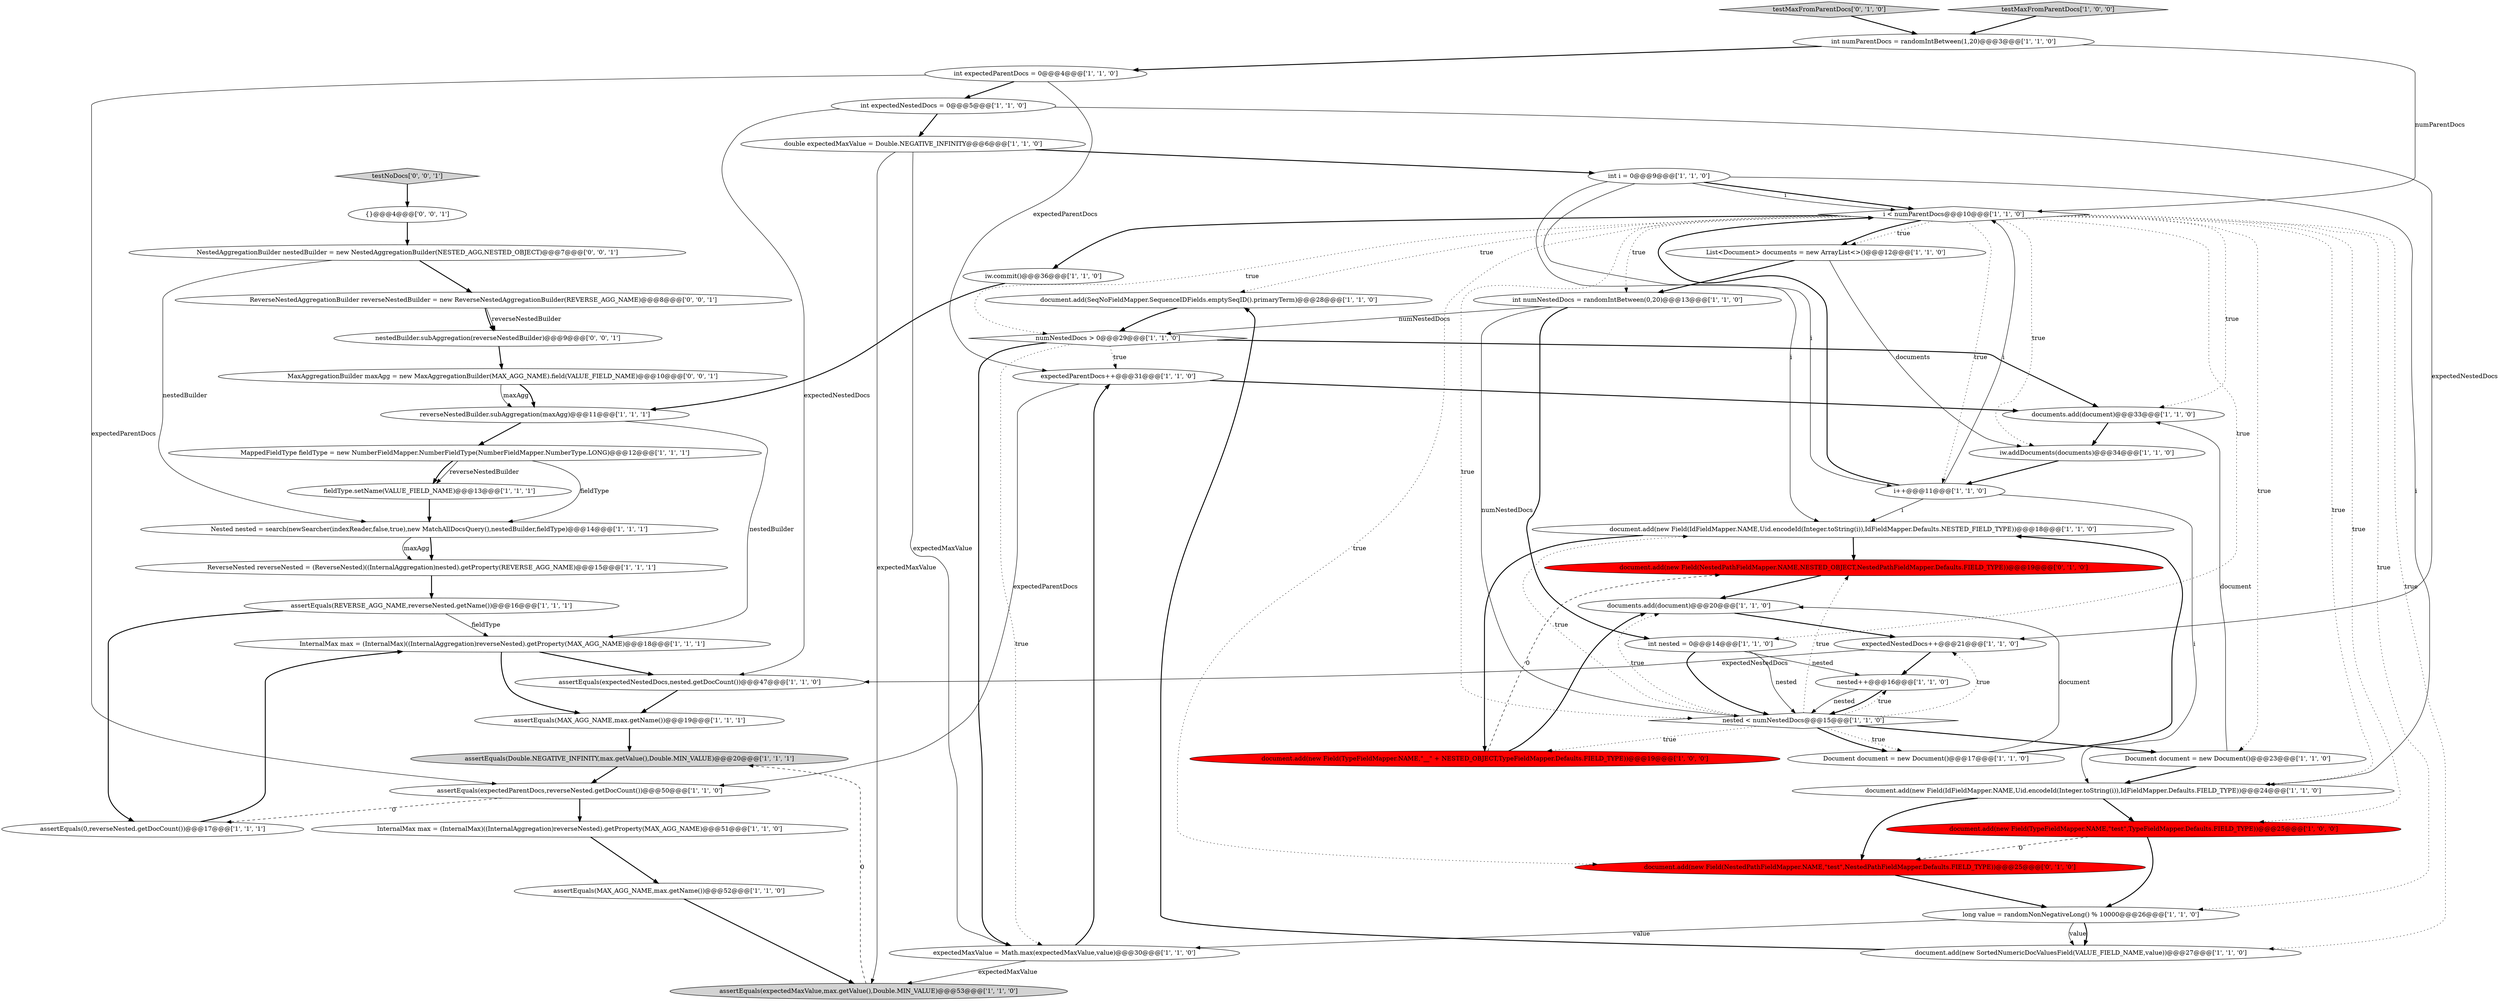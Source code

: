 digraph {
4 [style = filled, label = "InternalMax max = (InternalMax)((InternalAggregation)reverseNested).getProperty(MAX_AGG_NAME)@@@18@@@['1', '1', '1']", fillcolor = white, shape = ellipse image = "AAA0AAABBB1BBB"];
15 [style = filled, label = "double expectedMaxValue = Double.NEGATIVE_INFINITY@@@6@@@['1', '1', '0']", fillcolor = white, shape = ellipse image = "AAA0AAABBB1BBB"];
36 [style = filled, label = "assertEquals(0,reverseNested.getDocCount())@@@17@@@['1', '1', '1']", fillcolor = white, shape = ellipse image = "AAA0AAABBB1BBB"];
49 [style = filled, label = "MaxAggregationBuilder maxAgg = new MaxAggregationBuilder(MAX_AGG_NAME).field(VALUE_FIELD_NAME)@@@10@@@['0', '0', '1']", fillcolor = white, shape = ellipse image = "AAA0AAABBB3BBB"];
18 [style = filled, label = "expectedParentDocs++@@@31@@@['1', '1', '0']", fillcolor = white, shape = ellipse image = "AAA0AAABBB1BBB"];
26 [style = filled, label = "document.add(SeqNoFieldMapper.SequenceIDFields.emptySeqID().primaryTerm)@@@28@@@['1', '1', '0']", fillcolor = white, shape = ellipse image = "AAA0AAABBB1BBB"];
0 [style = filled, label = "assertEquals(REVERSE_AGG_NAME,reverseNested.getName())@@@16@@@['1', '1', '1']", fillcolor = white, shape = ellipse image = "AAA0AAABBB1BBB"];
35 [style = filled, label = "reverseNestedBuilder.subAggregation(maxAgg)@@@11@@@['1', '1', '1']", fillcolor = white, shape = ellipse image = "AAA0AAABBB1BBB"];
17 [style = filled, label = "assertEquals(expectedNestedDocs,nested.getDocCount())@@@47@@@['1', '1', '0']", fillcolor = white, shape = ellipse image = "AAA0AAABBB1BBB"];
39 [style = filled, label = "int i = 0@@@9@@@['1', '1', '0']", fillcolor = white, shape = ellipse image = "AAA0AAABBB1BBB"];
9 [style = filled, label = "List<Document> documents = new ArrayList<>()@@@12@@@['1', '1', '0']", fillcolor = white, shape = ellipse image = "AAA0AAABBB1BBB"];
29 [style = filled, label = "Document document = new Document()@@@23@@@['1', '1', '0']", fillcolor = white, shape = ellipse image = "AAA0AAABBB1BBB"];
30 [style = filled, label = "int numNestedDocs = randomIntBetween(0,20)@@@13@@@['1', '1', '0']", fillcolor = white, shape = ellipse image = "AAA0AAABBB1BBB"];
44 [style = filled, label = "documents.add(document)@@@33@@@['1', '1', '0']", fillcolor = white, shape = ellipse image = "AAA0AAABBB1BBB"];
20 [style = filled, label = "MappedFieldType fieldType = new NumberFieldMapper.NumberFieldType(NumberFieldMapper.NumberType.LONG)@@@12@@@['1', '1', '1']", fillcolor = white, shape = ellipse image = "AAA0AAABBB1BBB"];
46 [style = filled, label = "testMaxFromParentDocs['0', '1', '0']", fillcolor = lightgray, shape = diamond image = "AAA0AAABBB2BBB"];
27 [style = filled, label = "nested < numNestedDocs@@@15@@@['1', '1', '0']", fillcolor = white, shape = diamond image = "AAA0AAABBB1BBB"];
33 [style = filled, label = "document.add(new Field(IdFieldMapper.NAME,Uid.encodeId(Integer.toString(i)),IdFieldMapper.Defaults.FIELD_TYPE))@@@24@@@['1', '1', '0']", fillcolor = white, shape = ellipse image = "AAA0AAABBB1BBB"];
47 [style = filled, label = "document.add(new Field(NestedPathFieldMapper.NAME,NESTED_OBJECT,NestedPathFieldMapper.Defaults.FIELD_TYPE))@@@19@@@['0', '1', '0']", fillcolor = red, shape = ellipse image = "AAA1AAABBB2BBB"];
11 [style = filled, label = "Nested nested = search(newSearcher(indexReader,false,true),new MatchAllDocsQuery(),nestedBuilder,fieldType)@@@14@@@['1', '1', '1']", fillcolor = white, shape = ellipse image = "AAA0AAABBB1BBB"];
31 [style = filled, label = "int nested = 0@@@14@@@['1', '1', '0']", fillcolor = white, shape = ellipse image = "AAA0AAABBB1BBB"];
32 [style = filled, label = "iw.commit()@@@36@@@['1', '1', '0']", fillcolor = white, shape = ellipse image = "AAA0AAABBB1BBB"];
6 [style = filled, label = "i < numParentDocs@@@10@@@['1', '1', '0']", fillcolor = white, shape = diamond image = "AAA0AAABBB1BBB"];
16 [style = filled, label = "iw.addDocuments(documents)@@@34@@@['1', '1', '0']", fillcolor = white, shape = ellipse image = "AAA0AAABBB1BBB"];
12 [style = filled, label = "numNestedDocs > 0@@@29@@@['1', '1', '0']", fillcolor = white, shape = diamond image = "AAA0AAABBB1BBB"];
21 [style = filled, label = "assertEquals(expectedParentDocs,reverseNested.getDocCount())@@@50@@@['1', '1', '0']", fillcolor = white, shape = ellipse image = "AAA0AAABBB1BBB"];
1 [style = filled, label = "document.add(new Field(IdFieldMapper.NAME,Uid.encodeId(Integer.toString(i)),IdFieldMapper.Defaults.NESTED_FIELD_TYPE))@@@18@@@['1', '1', '0']", fillcolor = white, shape = ellipse image = "AAA0AAABBB1BBB"];
28 [style = filled, label = "documents.add(document)@@@20@@@['1', '1', '0']", fillcolor = white, shape = ellipse image = "AAA0AAABBB1BBB"];
52 [style = filled, label = "testNoDocs['0', '0', '1']", fillcolor = lightgray, shape = diamond image = "AAA0AAABBB3BBB"];
37 [style = filled, label = "testMaxFromParentDocs['1', '0', '0']", fillcolor = lightgray, shape = diamond image = "AAA0AAABBB1BBB"];
43 [style = filled, label = "document.add(new Field(TypeFieldMapper.NAME,\"test\",TypeFieldMapper.Defaults.FIELD_TYPE))@@@25@@@['1', '0', '0']", fillcolor = red, shape = ellipse image = "AAA1AAABBB1BBB"];
5 [style = filled, label = "i++@@@11@@@['1', '1', '0']", fillcolor = white, shape = ellipse image = "AAA0AAABBB1BBB"];
45 [style = filled, label = "document.add(new Field(NestedPathFieldMapper.NAME,\"test\",NestedPathFieldMapper.Defaults.FIELD_TYPE))@@@25@@@['0', '1', '0']", fillcolor = red, shape = ellipse image = "AAA1AAABBB2BBB"];
48 [style = filled, label = "nestedBuilder.subAggregation(reverseNestedBuilder)@@@9@@@['0', '0', '1']", fillcolor = white, shape = ellipse image = "AAA0AAABBB3BBB"];
50 [style = filled, label = "ReverseNestedAggregationBuilder reverseNestedBuilder = new ReverseNestedAggregationBuilder(REVERSE_AGG_NAME)@@@8@@@['0', '0', '1']", fillcolor = white, shape = ellipse image = "AAA0AAABBB3BBB"];
13 [style = filled, label = "int expectedParentDocs = 0@@@4@@@['1', '1', '0']", fillcolor = white, shape = ellipse image = "AAA0AAABBB1BBB"];
40 [style = filled, label = "document.add(new SortedNumericDocValuesField(VALUE_FIELD_NAME,value))@@@27@@@['1', '1', '0']", fillcolor = white, shape = ellipse image = "AAA0AAABBB1BBB"];
2 [style = filled, label = "fieldType.setName(VALUE_FIELD_NAME)@@@13@@@['1', '1', '1']", fillcolor = white, shape = ellipse image = "AAA0AAABBB1BBB"];
41 [style = filled, label = "int numParentDocs = randomIntBetween(1,20)@@@3@@@['1', '1', '0']", fillcolor = white, shape = ellipse image = "AAA0AAABBB1BBB"];
3 [style = filled, label = "nested++@@@16@@@['1', '1', '0']", fillcolor = white, shape = ellipse image = "AAA0AAABBB1BBB"];
42 [style = filled, label = "expectedMaxValue = Math.max(expectedMaxValue,value)@@@30@@@['1', '1', '0']", fillcolor = white, shape = ellipse image = "AAA0AAABBB1BBB"];
51 [style = filled, label = "{}@@@4@@@['0', '0', '1']", fillcolor = white, shape = ellipse image = "AAA0AAABBB3BBB"];
7 [style = filled, label = "long value = randomNonNegativeLong() % 10000@@@26@@@['1', '1', '0']", fillcolor = white, shape = ellipse image = "AAA0AAABBB1BBB"];
10 [style = filled, label = "assertEquals(MAX_AGG_NAME,max.getName())@@@19@@@['1', '1', '1']", fillcolor = white, shape = ellipse image = "AAA0AAABBB1BBB"];
22 [style = filled, label = "assertEquals(expectedMaxValue,max.getValue(),Double.MIN_VALUE)@@@53@@@['1', '1', '0']", fillcolor = lightgray, shape = ellipse image = "AAA0AAABBB1BBB"];
24 [style = filled, label = "assertEquals(Double.NEGATIVE_INFINITY,max.getValue(),Double.MIN_VALUE)@@@20@@@['1', '1', '1']", fillcolor = lightgray, shape = ellipse image = "AAA0AAABBB1BBB"];
38 [style = filled, label = "int expectedNestedDocs = 0@@@5@@@['1', '1', '0']", fillcolor = white, shape = ellipse image = "AAA0AAABBB1BBB"];
34 [style = filled, label = "ReverseNested reverseNested = (ReverseNested)((InternalAggregation)nested).getProperty(REVERSE_AGG_NAME)@@@15@@@['1', '1', '1']", fillcolor = white, shape = ellipse image = "AAA0AAABBB1BBB"];
19 [style = filled, label = "Document document = new Document()@@@17@@@['1', '1', '0']", fillcolor = white, shape = ellipse image = "AAA0AAABBB1BBB"];
53 [style = filled, label = "NestedAggregationBuilder nestedBuilder = new NestedAggregationBuilder(NESTED_AGG,NESTED_OBJECT)@@@7@@@['0', '0', '1']", fillcolor = white, shape = ellipse image = "AAA0AAABBB3BBB"];
14 [style = filled, label = "expectedNestedDocs++@@@21@@@['1', '1', '0']", fillcolor = white, shape = ellipse image = "AAA0AAABBB1BBB"];
23 [style = filled, label = "document.add(new Field(TypeFieldMapper.NAME,\"__\" + NESTED_OBJECT,TypeFieldMapper.Defaults.FIELD_TYPE))@@@19@@@['1', '0', '0']", fillcolor = red, shape = ellipse image = "AAA1AAABBB1BBB"];
25 [style = filled, label = "InternalMax max = (InternalMax)((InternalAggregation)reverseNested).getProperty(MAX_AGG_NAME)@@@51@@@['1', '1', '0']", fillcolor = white, shape = ellipse image = "AAA0AAABBB1BBB"];
8 [style = filled, label = "assertEquals(MAX_AGG_NAME,max.getName())@@@52@@@['1', '1', '0']", fillcolor = white, shape = ellipse image = "AAA0AAABBB1BBB"];
5->33 [style = solid, label="i"];
14->3 [style = bold, label=""];
32->35 [style = bold, label=""];
27->14 [style = dotted, label="true"];
27->1 [style = dotted, label="true"];
27->47 [style = dotted, label="true"];
12->44 [style = bold, label=""];
6->31 [style = dotted, label="true"];
10->24 [style = bold, label=""];
38->17 [style = solid, label="expectedNestedDocs"];
20->2 [style = solid, label="reverseNestedBuilder"];
39->6 [style = bold, label=""];
51->53 [style = bold, label=""];
7->40 [style = solid, label="value"];
49->35 [style = solid, label="maxAgg"];
27->23 [style = dotted, label="true"];
12->42 [style = bold, label=""];
12->42 [style = dotted, label="true"];
43->45 [style = dashed, label="0"];
38->15 [style = bold, label=""];
27->19 [style = dotted, label="true"];
1->23 [style = bold, label=""];
28->14 [style = bold, label=""];
45->7 [style = bold, label=""];
3->27 [style = bold, label=""];
3->27 [style = solid, label="nested"];
23->28 [style = bold, label=""];
19->1 [style = bold, label=""];
26->12 [style = bold, label=""];
6->26 [style = dotted, label="true"];
18->44 [style = bold, label=""];
24->21 [style = bold, label=""];
14->17 [style = solid, label="expectedNestedDocs"];
40->26 [style = bold, label=""];
33->45 [style = bold, label=""];
27->19 [style = bold, label=""];
29->44 [style = solid, label="document"];
41->13 [style = bold, label=""];
6->32 [style = bold, label=""];
39->1 [style = solid, label="i"];
48->49 [style = bold, label=""];
35->20 [style = bold, label=""];
0->4 [style = solid, label="fieldType"];
47->28 [style = bold, label=""];
36->4 [style = bold, label=""];
12->18 [style = dotted, label="true"];
21->25 [style = bold, label=""];
21->36 [style = dashed, label="0"];
34->0 [style = bold, label=""];
46->41 [style = bold, label=""];
0->36 [style = bold, label=""];
8->22 [style = bold, label=""];
5->6 [style = bold, label=""];
44->16 [style = bold, label=""];
31->27 [style = bold, label=""];
6->29 [style = dotted, label="true"];
50->48 [style = solid, label="reverseNestedBuilder"];
6->43 [style = dotted, label="true"];
6->7 [style = dotted, label="true"];
7->42 [style = solid, label="value"];
6->12 [style = dotted, label="true"];
27->29 [style = bold, label=""];
52->51 [style = bold, label=""];
6->33 [style = dotted, label="true"];
39->5 [style = solid, label="i"];
6->40 [style = dotted, label="true"];
17->10 [style = bold, label=""];
4->10 [style = bold, label=""];
4->17 [style = bold, label=""];
49->35 [style = bold, label=""];
38->14 [style = solid, label="expectedNestedDocs"];
39->33 [style = solid, label="i"];
37->41 [style = bold, label=""];
9->16 [style = solid, label="documents"];
50->48 [style = bold, label=""];
31->27 [style = solid, label="nested"];
19->28 [style = solid, label="document"];
22->24 [style = dashed, label="0"];
43->7 [style = bold, label=""];
53->50 [style = bold, label=""];
30->27 [style = solid, label="numNestedDocs"];
30->12 [style = solid, label="numNestedDocs"];
6->9 [style = dotted, label="true"];
30->31 [style = bold, label=""];
33->43 [style = bold, label=""];
42->22 [style = solid, label="expectedMaxValue"];
16->5 [style = bold, label=""];
18->21 [style = solid, label="expectedParentDocs"];
15->42 [style = solid, label="expectedMaxValue"];
31->3 [style = solid, label="nested"];
6->27 [style = dotted, label="true"];
2->11 [style = bold, label=""];
7->40 [style = bold, label=""];
6->30 [style = dotted, label="true"];
42->18 [style = bold, label=""];
13->21 [style = solid, label="expectedParentDocs"];
41->6 [style = solid, label="numParentDocs"];
9->30 [style = bold, label=""];
15->22 [style = solid, label="expectedMaxValue"];
5->1 [style = solid, label="i"];
6->44 [style = dotted, label="true"];
27->3 [style = dotted, label="true"];
20->2 [style = bold, label=""];
53->11 [style = solid, label="nestedBuilder"];
27->28 [style = dotted, label="true"];
13->18 [style = solid, label="expectedParentDocs"];
29->33 [style = bold, label=""];
1->47 [style = bold, label=""];
11->34 [style = bold, label=""];
39->6 [style = solid, label="i"];
35->4 [style = solid, label="nestedBuilder"];
11->34 [style = solid, label="maxAgg"];
23->47 [style = dashed, label="0"];
15->39 [style = bold, label=""];
20->11 [style = solid, label="fieldType"];
6->45 [style = dotted, label="true"];
13->38 [style = bold, label=""];
25->8 [style = bold, label=""];
6->9 [style = bold, label=""];
5->6 [style = solid, label="i"];
6->16 [style = dotted, label="true"];
6->5 [style = dotted, label="true"];
}
